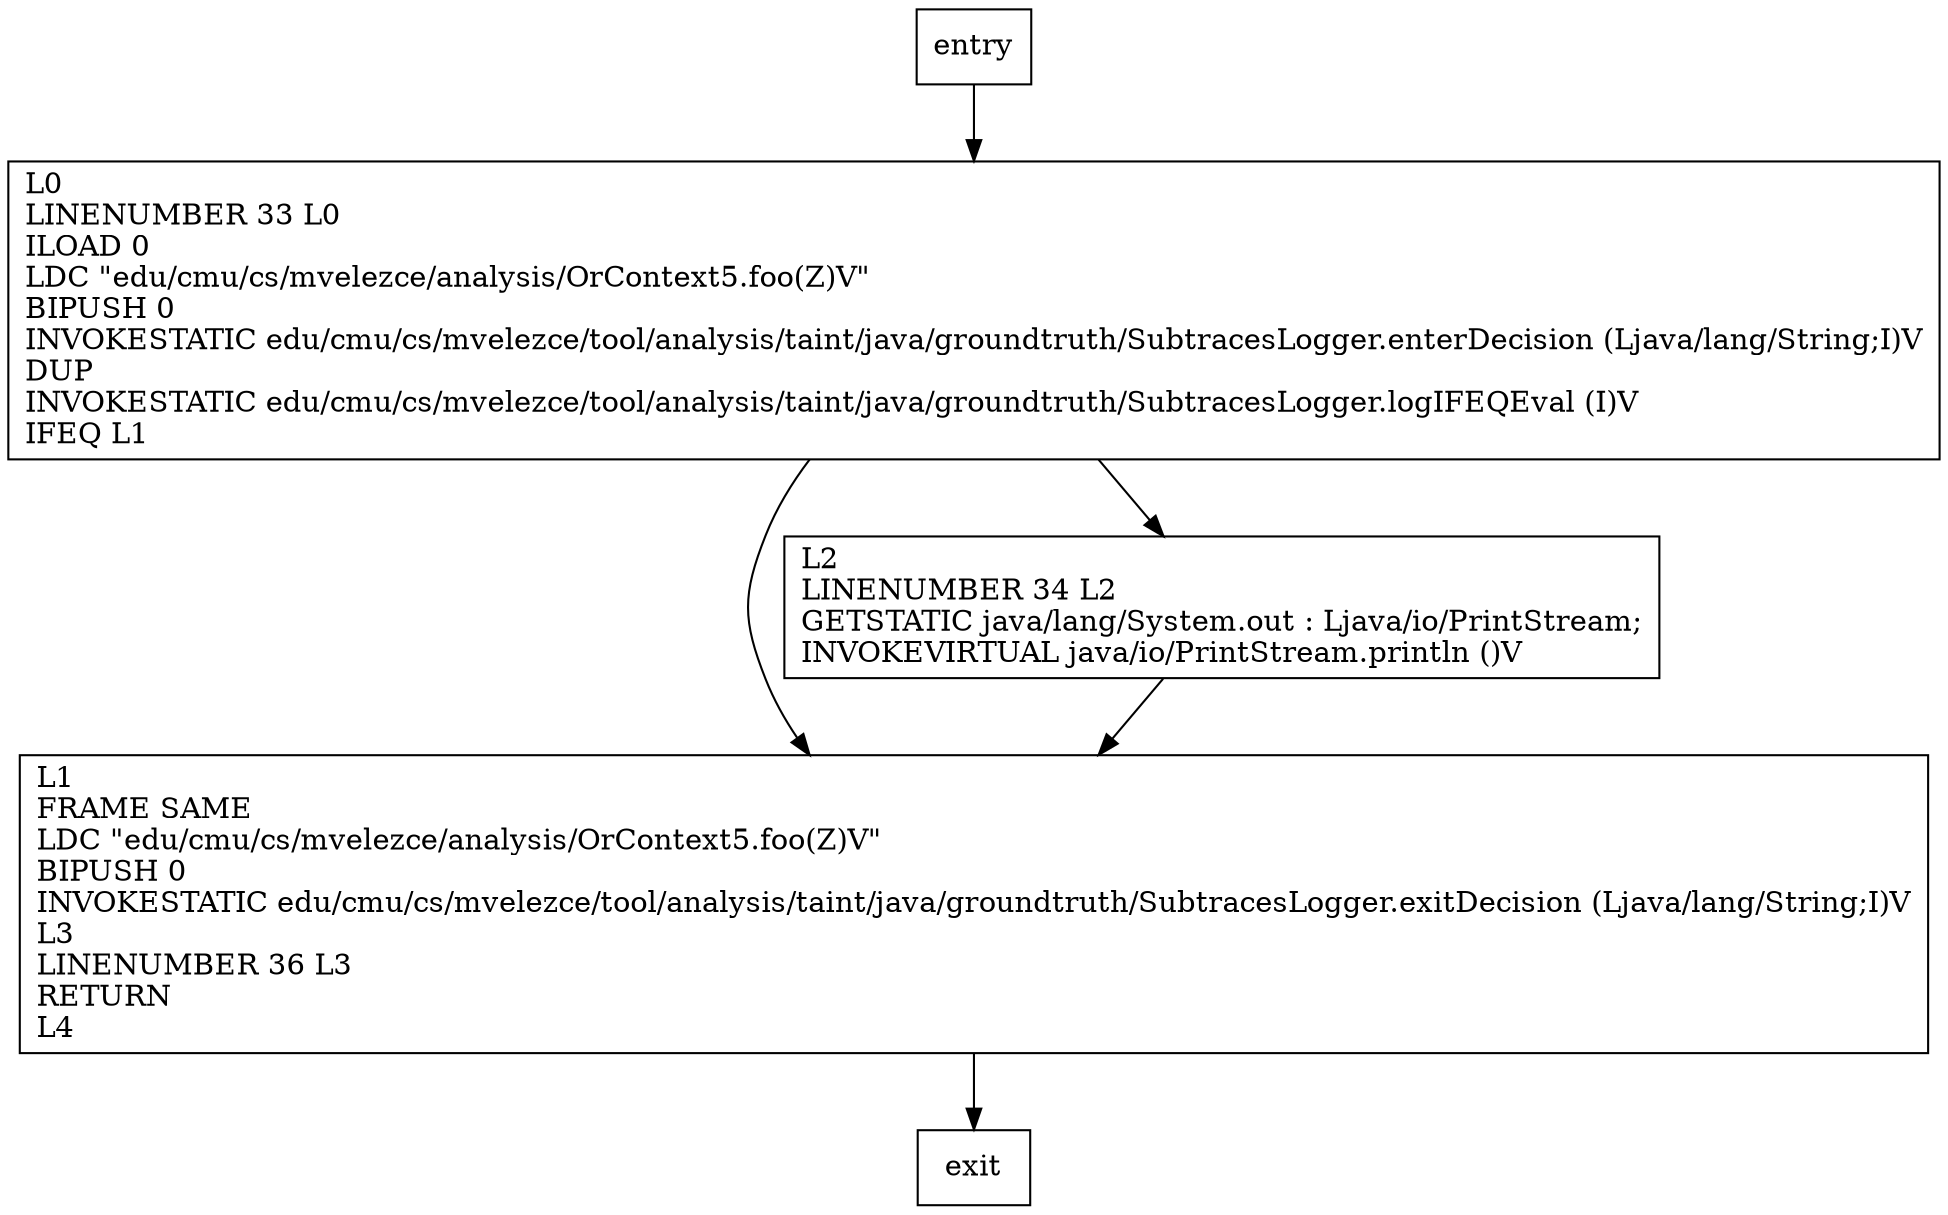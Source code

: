 digraph foo {
node [shape=record];
1306439078 [label="L1\lFRAME SAME\lLDC \"edu/cmu/cs/mvelezce/analysis/OrContext5.foo(Z)V\"\lBIPUSH 0\lINVOKESTATIC edu/cmu/cs/mvelezce/tool/analysis/taint/java/groundtruth/SubtracesLogger.exitDecision (Ljava/lang/String;I)V\lL3\lLINENUMBER 36 L3\lRETURN\lL4\l"];
790731085 [label="L0\lLINENUMBER 33 L0\lILOAD 0\lLDC \"edu/cmu/cs/mvelezce/analysis/OrContext5.foo(Z)V\"\lBIPUSH 0\lINVOKESTATIC edu/cmu/cs/mvelezce/tool/analysis/taint/java/groundtruth/SubtracesLogger.enterDecision (Ljava/lang/String;I)V\lDUP\lINVOKESTATIC edu/cmu/cs/mvelezce/tool/analysis/taint/java/groundtruth/SubtracesLogger.logIFEQEval (I)V\lIFEQ L1\l"];
1392070882 [label="L2\lLINENUMBER 34 L2\lGETSTATIC java/lang/System.out : Ljava/io/PrintStream;\lINVOKEVIRTUAL java/io/PrintStream.println ()V\l"];
entry;
exit;
1306439078 -> exit;
entry -> 790731085;
790731085 -> 1306439078;
790731085 -> 1392070882;
1392070882 -> 1306439078;
}
